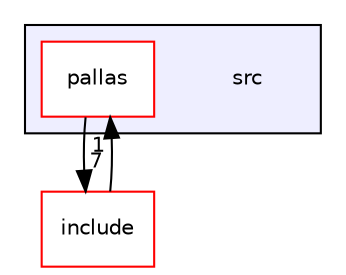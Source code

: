 digraph "src" {
  compound=true
  node [ fontsize="10", fontname="Helvetica"];
  edge [ labelfontsize="10", labelfontname="Helvetica"];
  subgraph clusterdir_68267d1309a1af8e8297ef4c3efbcdba {
    graph [ bgcolor="#eeeeff", pencolor="black", label="" URL="dir_68267d1309a1af8e8297ef4c3efbcdba.html"];
    dir_68267d1309a1af8e8297ef4c3efbcdba [shape=plaintext label="src"];
    dir_fd99a8f147e46b46a1b990cf93f37b2d [shape=box label="pallas" color="red" fillcolor="white" style="filled" URL="dir_fd99a8f147e46b46a1b990cf93f37b2d.html"];
  }
  dir_d44c64559bbebec7f509842c48db8b23 [shape=box label="include" fillcolor="white" style="filled" color="red" URL="dir_d44c64559bbebec7f509842c48db8b23.html"];
  dir_fd99a8f147e46b46a1b990cf93f37b2d->dir_d44c64559bbebec7f509842c48db8b23 [headlabel="7", labeldistance=1.5 headhref="dir_000009_000006.html"];
  dir_d44c64559bbebec7f509842c48db8b23->dir_fd99a8f147e46b46a1b990cf93f37b2d [headlabel="1", labeldistance=1.5 headhref="dir_000006_000009.html"];
}

